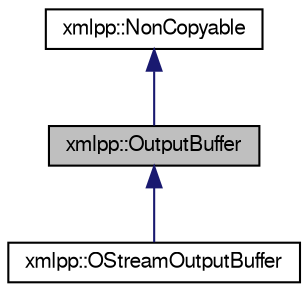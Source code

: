 digraph G
{
  bgcolor="transparent";
  edge [fontname="FreeSans",fontsize=10,labelfontname="FreeSans",labelfontsize=10];
  node [fontname="FreeSans",fontsize=10,shape=record];
  Node1 [label="xmlpp::OutputBuffer",height=0.2,width=0.4,color="black", fillcolor="grey75", style="filled" fontcolor="black"];
  Node2 -> Node1 [dir=back,color="midnightblue",fontsize=10,style="solid",fontname="FreeSans"];
  Node2 [label="xmlpp::NonCopyable",height=0.2,width=0.4,color="black",URL="$classxmlpp_1_1NonCopyable.html",tooltip="Herited by classes which cannot be copied."];
  Node1 -> Node3 [dir=back,color="midnightblue",fontsize=10,style="solid",fontname="FreeSans"];
  Node3 [label="xmlpp::OStreamOutputBuffer",height=0.2,width=0.4,color="black",URL="$classxmlpp_1_1OStreamOutputBuffer.html",tooltip="An OutputBuffer implementation that send datas to a std::ostream."];
}
